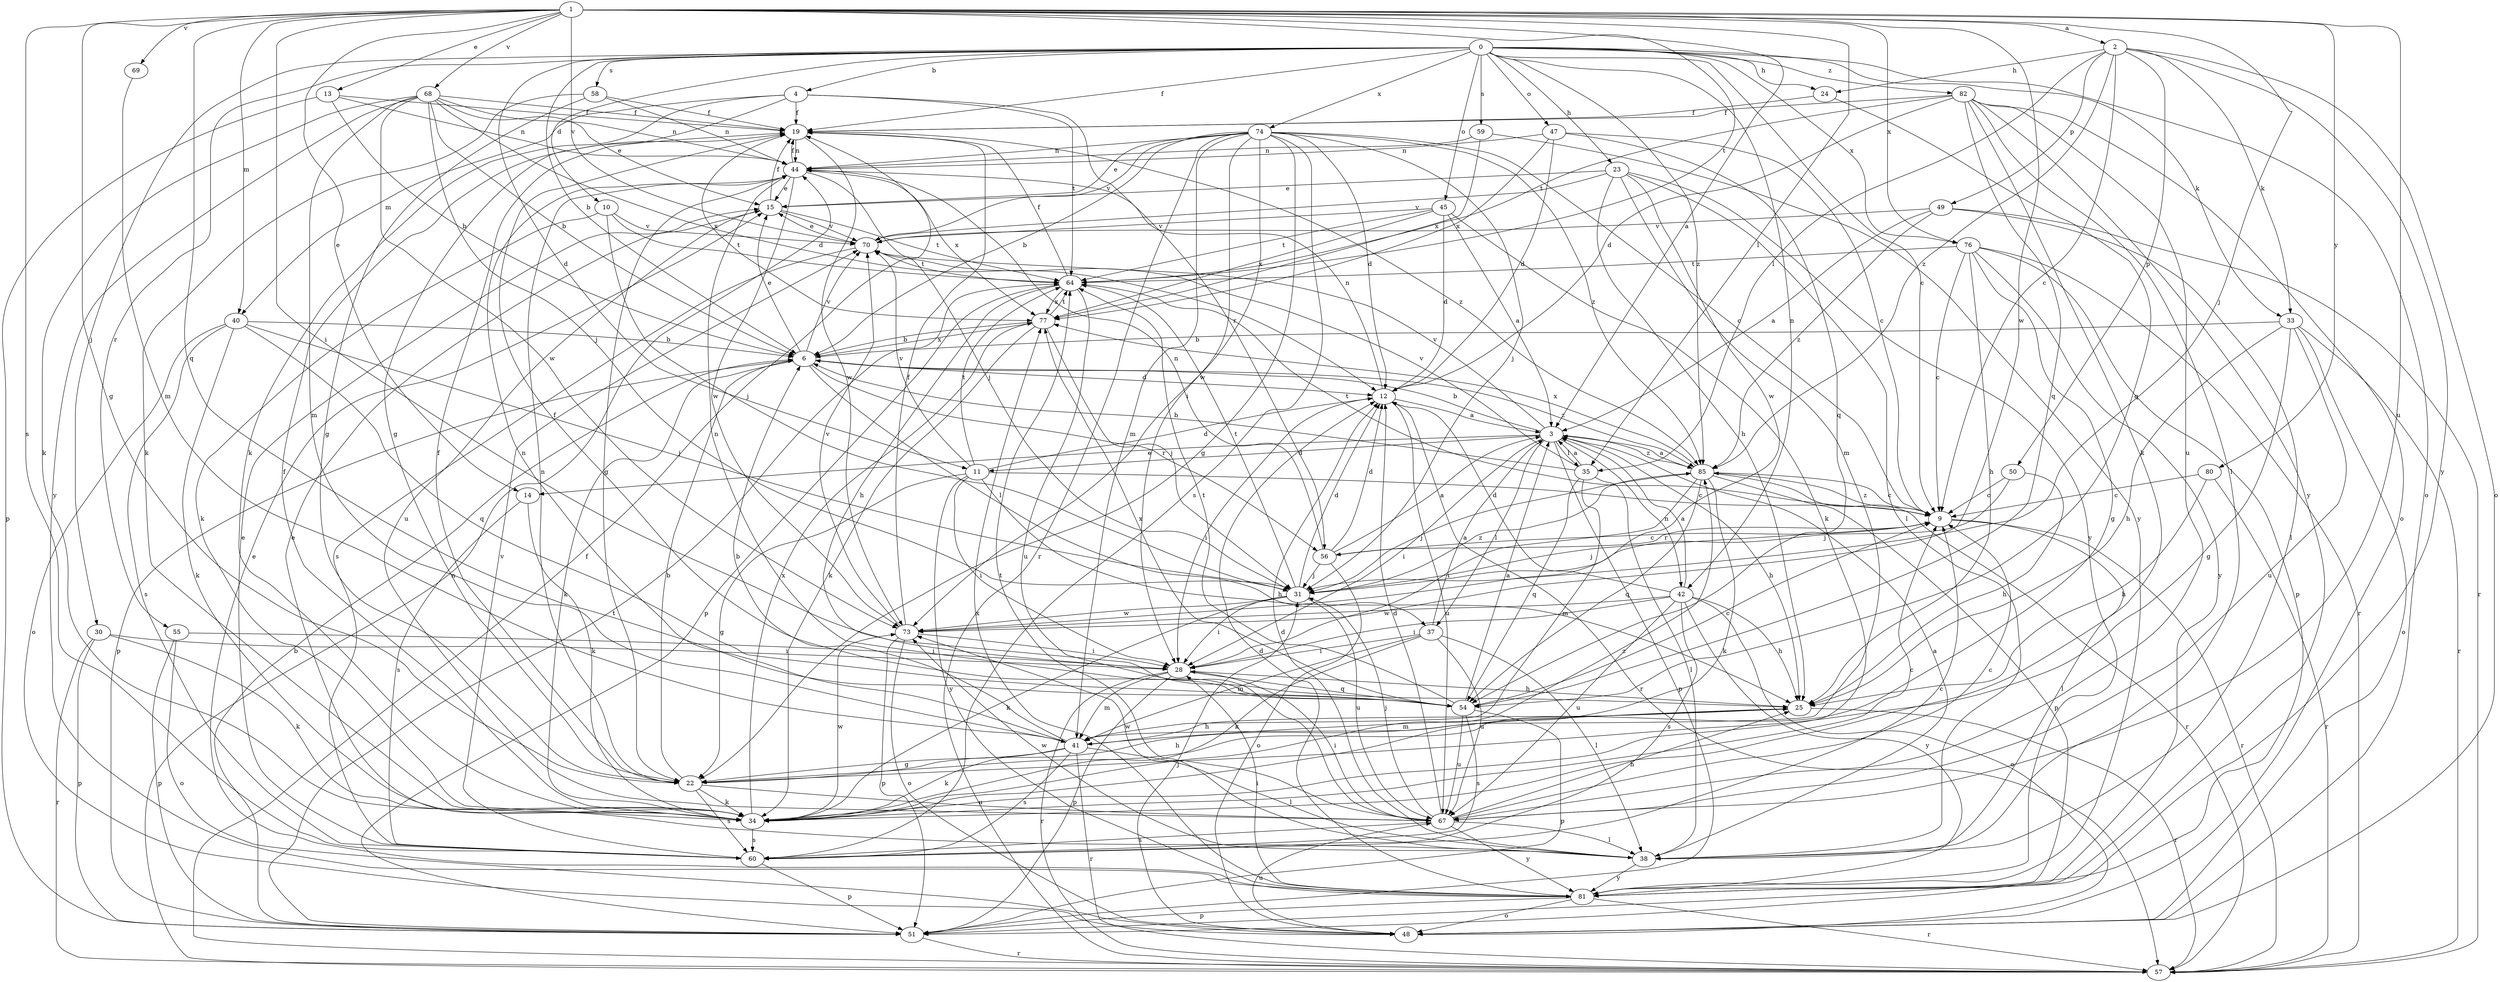 strict digraph  {
0;
1;
2;
3;
4;
6;
9;
10;
11;
12;
13;
14;
15;
19;
22;
23;
24;
25;
28;
30;
31;
33;
34;
35;
37;
38;
40;
41;
42;
44;
45;
47;
48;
49;
50;
51;
54;
55;
56;
57;
58;
59;
60;
64;
67;
68;
69;
70;
73;
74;
76;
77;
80;
81;
82;
85;
0 -> 4  [label=b];
0 -> 6  [label=b];
0 -> 9  [label=c];
0 -> 10  [label=d];
0 -> 11  [label=d];
0 -> 19  [label=f];
0 -> 23  [label=h];
0 -> 24  [label=h];
0 -> 30  [label=j];
0 -> 33  [label=k];
0 -> 42  [label=n];
0 -> 45  [label=o];
0 -> 47  [label=o];
0 -> 48  [label=o];
0 -> 55  [label=r];
0 -> 58  [label=s];
0 -> 59  [label=s];
0 -> 74  [label=x];
0 -> 76  [label=x];
0 -> 82  [label=z];
0 -> 85  [label=z];
1 -> 2  [label=a];
1 -> 3  [label=a];
1 -> 13  [label=e];
1 -> 14  [label=e];
1 -> 22  [label=g];
1 -> 28  [label=i];
1 -> 31  [label=j];
1 -> 35  [label=l];
1 -> 40  [label=m];
1 -> 54  [label=q];
1 -> 60  [label=s];
1 -> 64  [label=t];
1 -> 67  [label=u];
1 -> 68  [label=v];
1 -> 69  [label=v];
1 -> 70  [label=v];
1 -> 73  [label=w];
1 -> 76  [label=x];
1 -> 80  [label=y];
2 -> 9  [label=c];
2 -> 24  [label=h];
2 -> 33  [label=k];
2 -> 35  [label=l];
2 -> 48  [label=o];
2 -> 49  [label=p];
2 -> 50  [label=p];
2 -> 81  [label=y];
2 -> 85  [label=z];
3 -> 6  [label=b];
3 -> 11  [label=d];
3 -> 14  [label=e];
3 -> 25  [label=h];
3 -> 28  [label=i];
3 -> 35  [label=l];
3 -> 37  [label=l];
3 -> 42  [label=n];
3 -> 51  [label=p];
3 -> 70  [label=v];
3 -> 85  [label=z];
4 -> 19  [label=f];
4 -> 22  [label=g];
4 -> 34  [label=k];
4 -> 40  [label=m];
4 -> 56  [label=r];
4 -> 64  [label=t];
6 -> 12  [label=d];
6 -> 15  [label=e];
6 -> 34  [label=k];
6 -> 37  [label=l];
6 -> 51  [label=p];
6 -> 56  [label=r];
6 -> 70  [label=v];
6 -> 77  [label=x];
6 -> 85  [label=z];
9 -> 31  [label=j];
9 -> 38  [label=l];
9 -> 56  [label=r];
9 -> 57  [label=r];
9 -> 64  [label=t];
9 -> 85  [label=z];
10 -> 31  [label=j];
10 -> 34  [label=k];
10 -> 64  [label=t];
10 -> 70  [label=v];
11 -> 9  [label=c];
11 -> 12  [label=d];
11 -> 22  [label=g];
11 -> 25  [label=h];
11 -> 28  [label=i];
11 -> 64  [label=t];
11 -> 70  [label=v];
11 -> 81  [label=y];
12 -> 3  [label=a];
12 -> 28  [label=i];
12 -> 44  [label=n];
12 -> 57  [label=r];
12 -> 67  [label=u];
13 -> 6  [label=b];
13 -> 19  [label=f];
13 -> 44  [label=n];
13 -> 51  [label=p];
14 -> 34  [label=k];
14 -> 60  [label=s];
15 -> 19  [label=f];
15 -> 64  [label=t];
15 -> 67  [label=u];
15 -> 70  [label=v];
19 -> 44  [label=n];
19 -> 73  [label=w];
19 -> 77  [label=x];
19 -> 85  [label=z];
22 -> 6  [label=b];
22 -> 19  [label=f];
22 -> 25  [label=h];
22 -> 34  [label=k];
22 -> 44  [label=n];
22 -> 60  [label=s];
22 -> 67  [label=u];
23 -> 15  [label=e];
23 -> 25  [label=h];
23 -> 38  [label=l];
23 -> 41  [label=m];
23 -> 70  [label=v];
23 -> 73  [label=w];
23 -> 81  [label=y];
24 -> 19  [label=f];
24 -> 54  [label=q];
25 -> 41  [label=m];
25 -> 57  [label=r];
28 -> 25  [label=h];
28 -> 41  [label=m];
28 -> 51  [label=p];
28 -> 54  [label=q];
28 -> 57  [label=r];
30 -> 28  [label=i];
30 -> 34  [label=k];
30 -> 51  [label=p];
30 -> 57  [label=r];
31 -> 12  [label=d];
31 -> 28  [label=i];
31 -> 34  [label=k];
31 -> 64  [label=t];
31 -> 67  [label=u];
31 -> 73  [label=w];
31 -> 85  [label=z];
33 -> 6  [label=b];
33 -> 22  [label=g];
33 -> 25  [label=h];
33 -> 48  [label=o];
33 -> 57  [label=r];
33 -> 67  [label=u];
34 -> 9  [label=c];
34 -> 19  [label=f];
34 -> 60  [label=s];
34 -> 73  [label=w];
34 -> 77  [label=x];
34 -> 85  [label=z];
35 -> 3  [label=a];
35 -> 6  [label=b];
35 -> 38  [label=l];
35 -> 41  [label=m];
35 -> 54  [label=q];
35 -> 70  [label=v];
37 -> 3  [label=a];
37 -> 28  [label=i];
37 -> 34  [label=k];
37 -> 38  [label=l];
37 -> 41  [label=m];
37 -> 67  [label=u];
38 -> 3  [label=a];
38 -> 12  [label=d];
38 -> 15  [label=e];
38 -> 64  [label=t];
38 -> 73  [label=w];
38 -> 81  [label=y];
40 -> 6  [label=b];
40 -> 31  [label=j];
40 -> 34  [label=k];
40 -> 48  [label=o];
40 -> 54  [label=q];
40 -> 60  [label=s];
41 -> 6  [label=b];
41 -> 22  [label=g];
41 -> 25  [label=h];
41 -> 34  [label=k];
41 -> 38  [label=l];
41 -> 44  [label=n];
41 -> 57  [label=r];
41 -> 60  [label=s];
42 -> 3  [label=a];
42 -> 12  [label=d];
42 -> 25  [label=h];
42 -> 28  [label=i];
42 -> 48  [label=o];
42 -> 60  [label=s];
42 -> 67  [label=u];
42 -> 73  [label=w];
42 -> 81  [label=y];
44 -> 15  [label=e];
44 -> 19  [label=f];
44 -> 22  [label=g];
44 -> 31  [label=j];
44 -> 73  [label=w];
44 -> 77  [label=x];
45 -> 3  [label=a];
45 -> 12  [label=d];
45 -> 34  [label=k];
45 -> 64  [label=t];
45 -> 70  [label=v];
45 -> 77  [label=x];
47 -> 9  [label=c];
47 -> 12  [label=d];
47 -> 44  [label=n];
47 -> 54  [label=q];
47 -> 77  [label=x];
48 -> 31  [label=j];
48 -> 67  [label=u];
49 -> 3  [label=a];
49 -> 38  [label=l];
49 -> 57  [label=r];
49 -> 70  [label=v];
49 -> 85  [label=z];
50 -> 9  [label=c];
50 -> 25  [label=h];
50 -> 31  [label=j];
51 -> 6  [label=b];
51 -> 57  [label=r];
51 -> 64  [label=t];
54 -> 3  [label=a];
54 -> 9  [label=c];
54 -> 19  [label=f];
54 -> 44  [label=n];
54 -> 51  [label=p];
54 -> 60  [label=s];
54 -> 64  [label=t];
54 -> 67  [label=u];
54 -> 77  [label=x];
55 -> 28  [label=i];
55 -> 48  [label=o];
55 -> 51  [label=p];
56 -> 3  [label=a];
56 -> 9  [label=c];
56 -> 12  [label=d];
56 -> 31  [label=j];
56 -> 44  [label=n];
56 -> 48  [label=o];
57 -> 19  [label=f];
57 -> 44  [label=n];
58 -> 19  [label=f];
58 -> 22  [label=g];
58 -> 34  [label=k];
58 -> 44  [label=n];
59 -> 44  [label=n];
59 -> 77  [label=x];
59 -> 81  [label=y];
60 -> 9  [label=c];
60 -> 15  [label=e];
60 -> 51  [label=p];
60 -> 70  [label=v];
64 -> 19  [label=f];
64 -> 25  [label=h];
64 -> 51  [label=p];
64 -> 67  [label=u];
64 -> 77  [label=x];
67 -> 9  [label=c];
67 -> 12  [label=d];
67 -> 25  [label=h];
67 -> 28  [label=i];
67 -> 31  [label=j];
67 -> 38  [label=l];
67 -> 60  [label=s];
67 -> 73  [label=w];
67 -> 81  [label=y];
68 -> 6  [label=b];
68 -> 12  [label=d];
68 -> 15  [label=e];
68 -> 19  [label=f];
68 -> 31  [label=j];
68 -> 34  [label=k];
68 -> 41  [label=m];
68 -> 44  [label=n];
68 -> 73  [label=w];
68 -> 81  [label=y];
69 -> 41  [label=m];
70 -> 15  [label=e];
70 -> 60  [label=s];
70 -> 64  [label=t];
73 -> 19  [label=f];
73 -> 28  [label=i];
73 -> 48  [label=o];
73 -> 51  [label=p];
73 -> 70  [label=v];
74 -> 6  [label=b];
74 -> 9  [label=c];
74 -> 12  [label=d];
74 -> 15  [label=e];
74 -> 22  [label=g];
74 -> 28  [label=i];
74 -> 31  [label=j];
74 -> 41  [label=m];
74 -> 44  [label=n];
74 -> 57  [label=r];
74 -> 60  [label=s];
74 -> 70  [label=v];
74 -> 73  [label=w];
74 -> 85  [label=z];
76 -> 9  [label=c];
76 -> 22  [label=g];
76 -> 25  [label=h];
76 -> 51  [label=p];
76 -> 57  [label=r];
76 -> 64  [label=t];
76 -> 81  [label=y];
77 -> 6  [label=b];
77 -> 31  [label=j];
77 -> 34  [label=k];
77 -> 64  [label=t];
80 -> 9  [label=c];
80 -> 25  [label=h];
80 -> 57  [label=r];
81 -> 12  [label=d];
81 -> 15  [label=e];
81 -> 28  [label=i];
81 -> 48  [label=o];
81 -> 51  [label=p];
81 -> 57  [label=r];
81 -> 77  [label=x];
82 -> 12  [label=d];
82 -> 19  [label=f];
82 -> 34  [label=k];
82 -> 38  [label=l];
82 -> 48  [label=o];
82 -> 54  [label=q];
82 -> 64  [label=t];
82 -> 67  [label=u];
82 -> 81  [label=y];
85 -> 3  [label=a];
85 -> 9  [label=c];
85 -> 28  [label=i];
85 -> 31  [label=j];
85 -> 34  [label=k];
85 -> 51  [label=p];
85 -> 54  [label=q];
85 -> 57  [label=r];
85 -> 77  [label=x];
}
